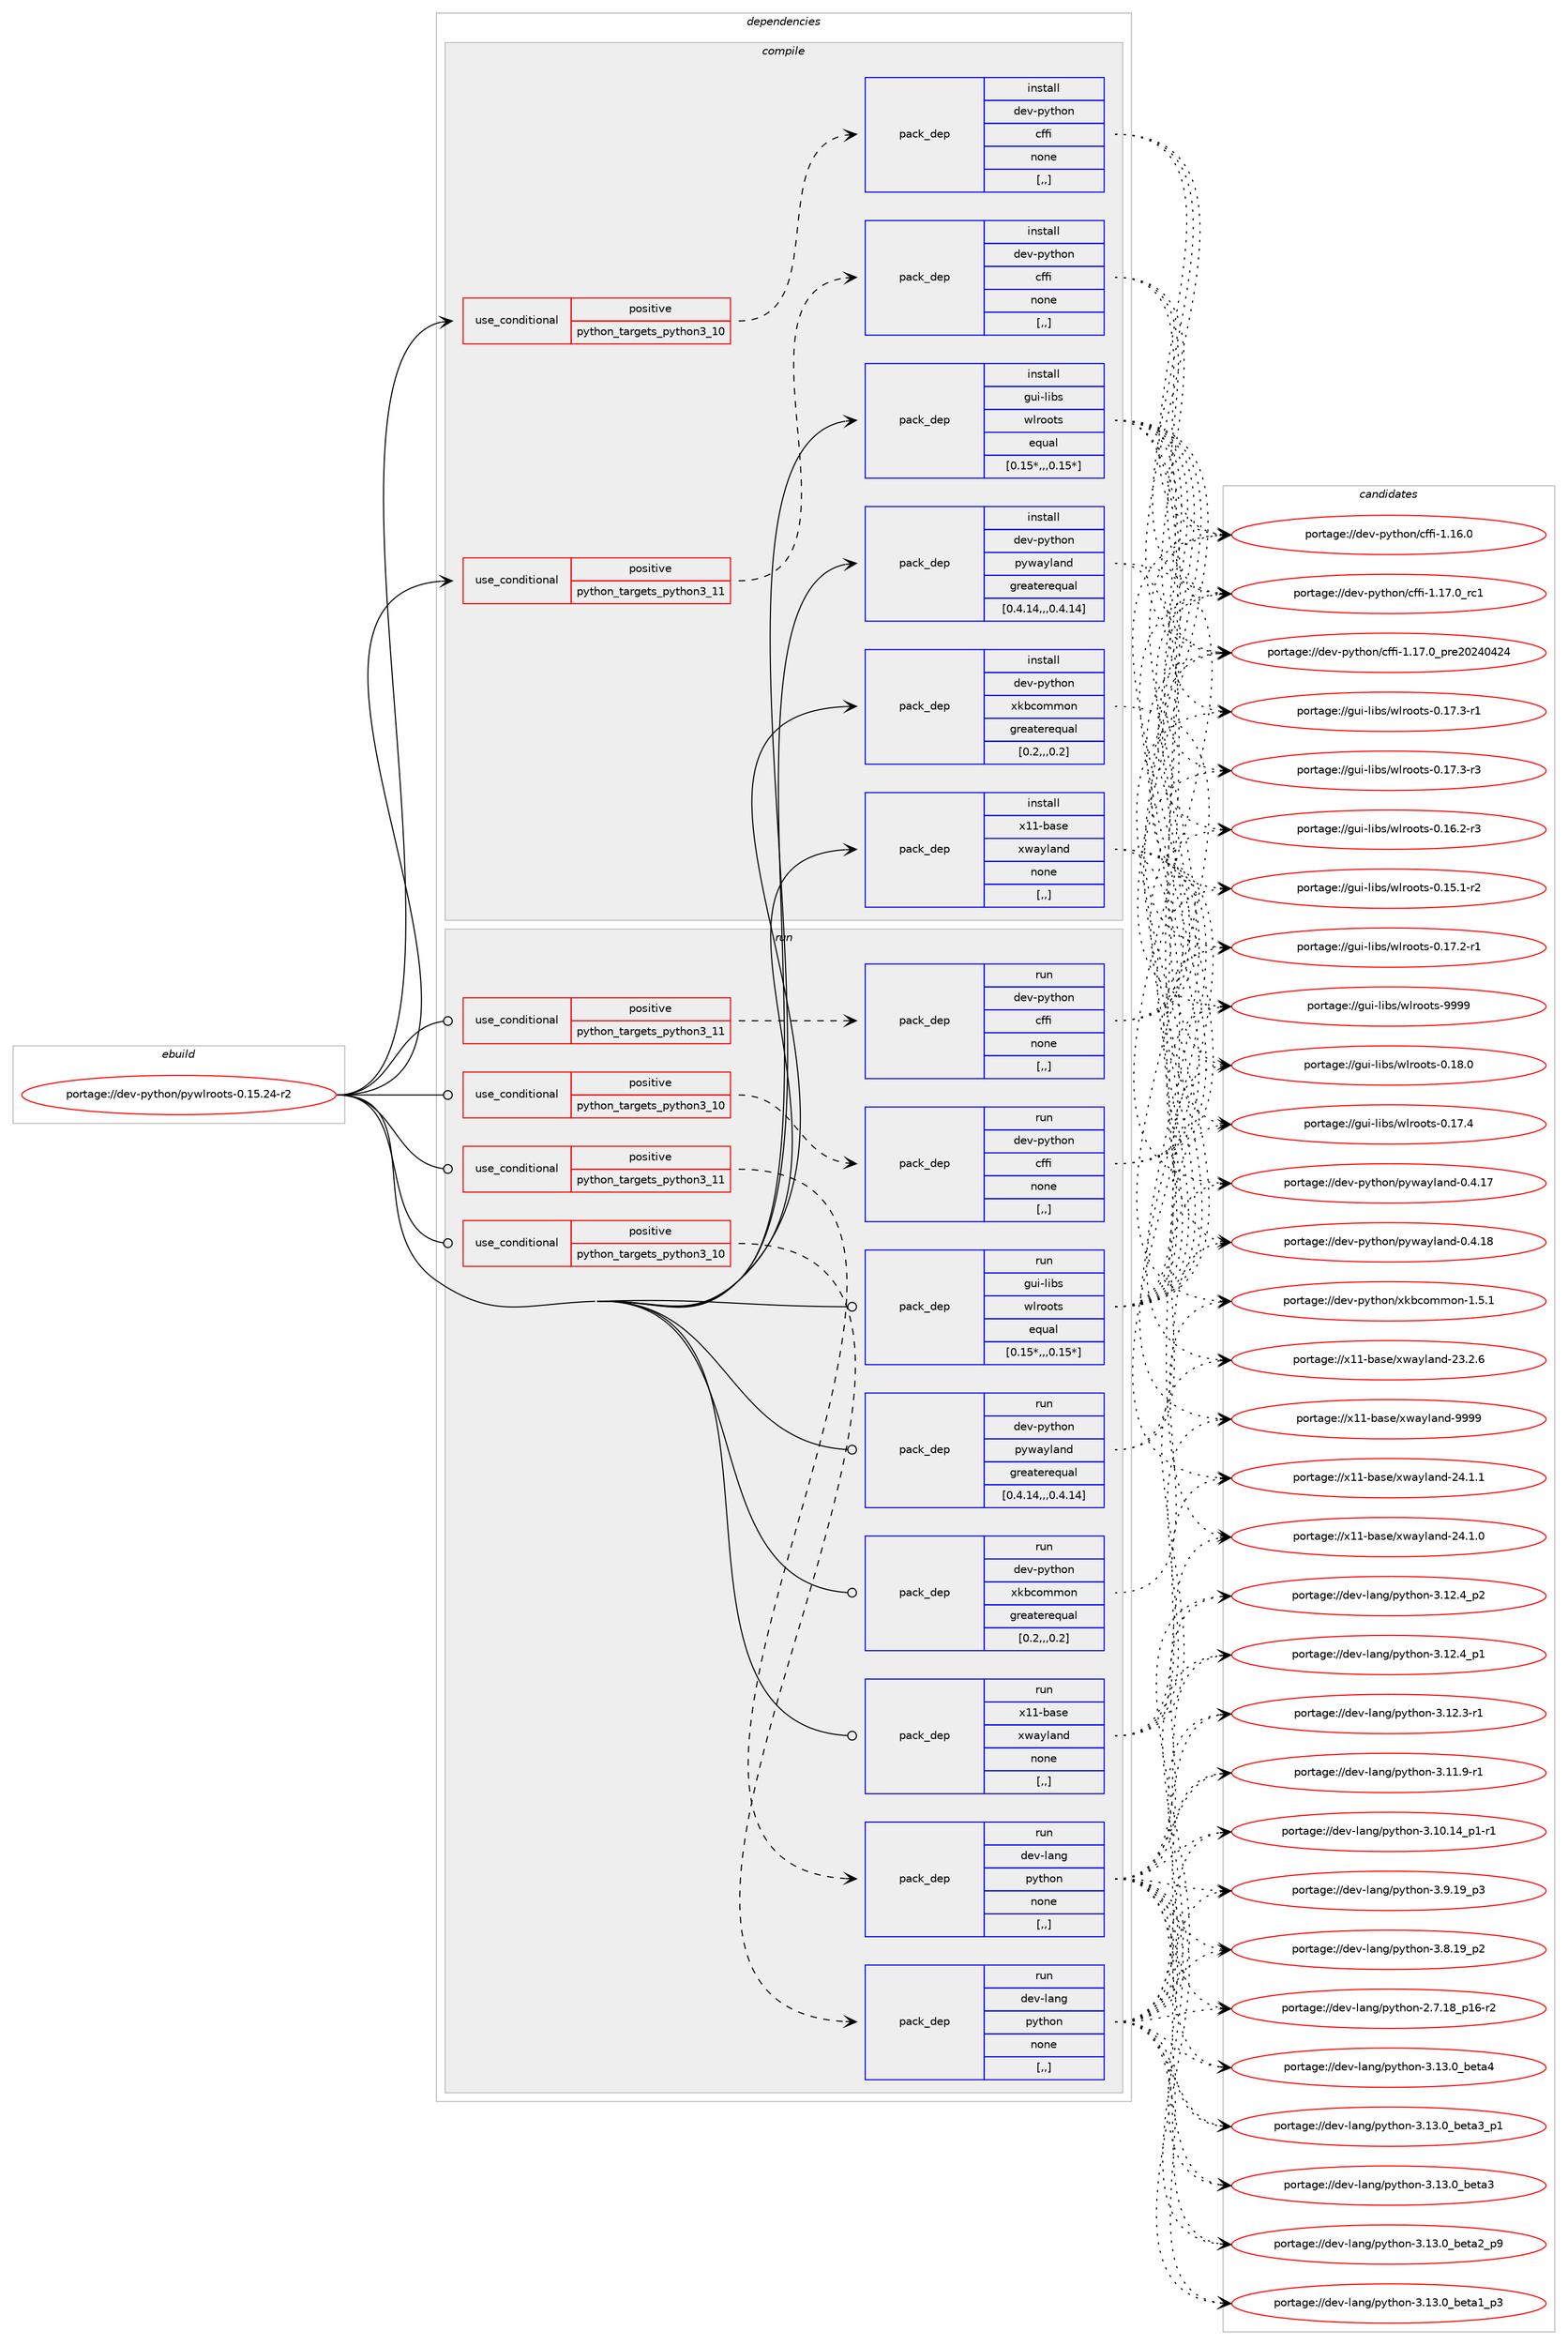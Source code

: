 digraph prolog {

# *************
# Graph options
# *************

newrank=true;
concentrate=true;
compound=true;
graph [rankdir=LR,fontname=Helvetica,fontsize=10,ranksep=1.5];#, ranksep=2.5, nodesep=0.2];
edge  [arrowhead=vee];
node  [fontname=Helvetica,fontsize=10];

# **********
# The ebuild
# **********

subgraph cluster_leftcol {
color=gray;
label=<<i>ebuild</i>>;
id [label="portage://dev-python/pywlroots-0.15.24-r2", color=red, width=4, href="../dev-python/pywlroots-0.15.24-r2.svg"];
}

# ****************
# The dependencies
# ****************

subgraph cluster_midcol {
color=gray;
label=<<i>dependencies</i>>;
subgraph cluster_compile {
fillcolor="#eeeeee";
style=filled;
label=<<i>compile</i>>;
subgraph cond38693 {
dependency161202 [label=<<TABLE BORDER="0" CELLBORDER="1" CELLSPACING="0" CELLPADDING="4"><TR><TD ROWSPAN="3" CELLPADDING="10">use_conditional</TD></TR><TR><TD>positive</TD></TR><TR><TD>python_targets_python3_10</TD></TR></TABLE>>, shape=none, color=red];
subgraph pack121237 {
dependency161203 [label=<<TABLE BORDER="0" CELLBORDER="1" CELLSPACING="0" CELLPADDING="4" WIDTH="220"><TR><TD ROWSPAN="6" CELLPADDING="30">pack_dep</TD></TR><TR><TD WIDTH="110">install</TD></TR><TR><TD>dev-python</TD></TR><TR><TD>cffi</TD></TR><TR><TD>none</TD></TR><TR><TD>[,,]</TD></TR></TABLE>>, shape=none, color=blue];
}
dependency161202:e -> dependency161203:w [weight=20,style="dashed",arrowhead="vee"];
}
id:e -> dependency161202:w [weight=20,style="solid",arrowhead="vee"];
subgraph cond38694 {
dependency161204 [label=<<TABLE BORDER="0" CELLBORDER="1" CELLSPACING="0" CELLPADDING="4"><TR><TD ROWSPAN="3" CELLPADDING="10">use_conditional</TD></TR><TR><TD>positive</TD></TR><TR><TD>python_targets_python3_11</TD></TR></TABLE>>, shape=none, color=red];
subgraph pack121238 {
dependency161205 [label=<<TABLE BORDER="0" CELLBORDER="1" CELLSPACING="0" CELLPADDING="4" WIDTH="220"><TR><TD ROWSPAN="6" CELLPADDING="30">pack_dep</TD></TR><TR><TD WIDTH="110">install</TD></TR><TR><TD>dev-python</TD></TR><TR><TD>cffi</TD></TR><TR><TD>none</TD></TR><TR><TD>[,,]</TD></TR></TABLE>>, shape=none, color=blue];
}
dependency161204:e -> dependency161205:w [weight=20,style="dashed",arrowhead="vee"];
}
id:e -> dependency161204:w [weight=20,style="solid",arrowhead="vee"];
subgraph pack121239 {
dependency161206 [label=<<TABLE BORDER="0" CELLBORDER="1" CELLSPACING="0" CELLPADDING="4" WIDTH="220"><TR><TD ROWSPAN="6" CELLPADDING="30">pack_dep</TD></TR><TR><TD WIDTH="110">install</TD></TR><TR><TD>dev-python</TD></TR><TR><TD>pywayland</TD></TR><TR><TD>greaterequal</TD></TR><TR><TD>[0.4.14,,,0.4.14]</TD></TR></TABLE>>, shape=none, color=blue];
}
id:e -> dependency161206:w [weight=20,style="solid",arrowhead="vee"];
subgraph pack121240 {
dependency161207 [label=<<TABLE BORDER="0" CELLBORDER="1" CELLSPACING="0" CELLPADDING="4" WIDTH="220"><TR><TD ROWSPAN="6" CELLPADDING="30">pack_dep</TD></TR><TR><TD WIDTH="110">install</TD></TR><TR><TD>dev-python</TD></TR><TR><TD>xkbcommon</TD></TR><TR><TD>greaterequal</TD></TR><TR><TD>[0.2,,,0.2]</TD></TR></TABLE>>, shape=none, color=blue];
}
id:e -> dependency161207:w [weight=20,style="solid",arrowhead="vee"];
subgraph pack121241 {
dependency161208 [label=<<TABLE BORDER="0" CELLBORDER="1" CELLSPACING="0" CELLPADDING="4" WIDTH="220"><TR><TD ROWSPAN="6" CELLPADDING="30">pack_dep</TD></TR><TR><TD WIDTH="110">install</TD></TR><TR><TD>gui-libs</TD></TR><TR><TD>wlroots</TD></TR><TR><TD>equal</TD></TR><TR><TD>[0.15*,,,0.15*]</TD></TR></TABLE>>, shape=none, color=blue];
}
id:e -> dependency161208:w [weight=20,style="solid",arrowhead="vee"];
subgraph pack121242 {
dependency161209 [label=<<TABLE BORDER="0" CELLBORDER="1" CELLSPACING="0" CELLPADDING="4" WIDTH="220"><TR><TD ROWSPAN="6" CELLPADDING="30">pack_dep</TD></TR><TR><TD WIDTH="110">install</TD></TR><TR><TD>x11-base</TD></TR><TR><TD>xwayland</TD></TR><TR><TD>none</TD></TR><TR><TD>[,,]</TD></TR></TABLE>>, shape=none, color=blue];
}
id:e -> dependency161209:w [weight=20,style="solid",arrowhead="vee"];
}
subgraph cluster_compileandrun {
fillcolor="#eeeeee";
style=filled;
label=<<i>compile and run</i>>;
}
subgraph cluster_run {
fillcolor="#eeeeee";
style=filled;
label=<<i>run</i>>;
subgraph cond38695 {
dependency161210 [label=<<TABLE BORDER="0" CELLBORDER="1" CELLSPACING="0" CELLPADDING="4"><TR><TD ROWSPAN="3" CELLPADDING="10">use_conditional</TD></TR><TR><TD>positive</TD></TR><TR><TD>python_targets_python3_10</TD></TR></TABLE>>, shape=none, color=red];
subgraph pack121243 {
dependency161211 [label=<<TABLE BORDER="0" CELLBORDER="1" CELLSPACING="0" CELLPADDING="4" WIDTH="220"><TR><TD ROWSPAN="6" CELLPADDING="30">pack_dep</TD></TR><TR><TD WIDTH="110">run</TD></TR><TR><TD>dev-lang</TD></TR><TR><TD>python</TD></TR><TR><TD>none</TD></TR><TR><TD>[,,]</TD></TR></TABLE>>, shape=none, color=blue];
}
dependency161210:e -> dependency161211:w [weight=20,style="dashed",arrowhead="vee"];
}
id:e -> dependency161210:w [weight=20,style="solid",arrowhead="odot"];
subgraph cond38696 {
dependency161212 [label=<<TABLE BORDER="0" CELLBORDER="1" CELLSPACING="0" CELLPADDING="4"><TR><TD ROWSPAN="3" CELLPADDING="10">use_conditional</TD></TR><TR><TD>positive</TD></TR><TR><TD>python_targets_python3_10</TD></TR></TABLE>>, shape=none, color=red];
subgraph pack121244 {
dependency161213 [label=<<TABLE BORDER="0" CELLBORDER="1" CELLSPACING="0" CELLPADDING="4" WIDTH="220"><TR><TD ROWSPAN="6" CELLPADDING="30">pack_dep</TD></TR><TR><TD WIDTH="110">run</TD></TR><TR><TD>dev-python</TD></TR><TR><TD>cffi</TD></TR><TR><TD>none</TD></TR><TR><TD>[,,]</TD></TR></TABLE>>, shape=none, color=blue];
}
dependency161212:e -> dependency161213:w [weight=20,style="dashed",arrowhead="vee"];
}
id:e -> dependency161212:w [weight=20,style="solid",arrowhead="odot"];
subgraph cond38697 {
dependency161214 [label=<<TABLE BORDER="0" CELLBORDER="1" CELLSPACING="0" CELLPADDING="4"><TR><TD ROWSPAN="3" CELLPADDING="10">use_conditional</TD></TR><TR><TD>positive</TD></TR><TR><TD>python_targets_python3_11</TD></TR></TABLE>>, shape=none, color=red];
subgraph pack121245 {
dependency161215 [label=<<TABLE BORDER="0" CELLBORDER="1" CELLSPACING="0" CELLPADDING="4" WIDTH="220"><TR><TD ROWSPAN="6" CELLPADDING="30">pack_dep</TD></TR><TR><TD WIDTH="110">run</TD></TR><TR><TD>dev-lang</TD></TR><TR><TD>python</TD></TR><TR><TD>none</TD></TR><TR><TD>[,,]</TD></TR></TABLE>>, shape=none, color=blue];
}
dependency161214:e -> dependency161215:w [weight=20,style="dashed",arrowhead="vee"];
}
id:e -> dependency161214:w [weight=20,style="solid",arrowhead="odot"];
subgraph cond38698 {
dependency161216 [label=<<TABLE BORDER="0" CELLBORDER="1" CELLSPACING="0" CELLPADDING="4"><TR><TD ROWSPAN="3" CELLPADDING="10">use_conditional</TD></TR><TR><TD>positive</TD></TR><TR><TD>python_targets_python3_11</TD></TR></TABLE>>, shape=none, color=red];
subgraph pack121246 {
dependency161217 [label=<<TABLE BORDER="0" CELLBORDER="1" CELLSPACING="0" CELLPADDING="4" WIDTH="220"><TR><TD ROWSPAN="6" CELLPADDING="30">pack_dep</TD></TR><TR><TD WIDTH="110">run</TD></TR><TR><TD>dev-python</TD></TR><TR><TD>cffi</TD></TR><TR><TD>none</TD></TR><TR><TD>[,,]</TD></TR></TABLE>>, shape=none, color=blue];
}
dependency161216:e -> dependency161217:w [weight=20,style="dashed",arrowhead="vee"];
}
id:e -> dependency161216:w [weight=20,style="solid",arrowhead="odot"];
subgraph pack121247 {
dependency161218 [label=<<TABLE BORDER="0" CELLBORDER="1" CELLSPACING="0" CELLPADDING="4" WIDTH="220"><TR><TD ROWSPAN="6" CELLPADDING="30">pack_dep</TD></TR><TR><TD WIDTH="110">run</TD></TR><TR><TD>dev-python</TD></TR><TR><TD>pywayland</TD></TR><TR><TD>greaterequal</TD></TR><TR><TD>[0.4.14,,,0.4.14]</TD></TR></TABLE>>, shape=none, color=blue];
}
id:e -> dependency161218:w [weight=20,style="solid",arrowhead="odot"];
subgraph pack121248 {
dependency161219 [label=<<TABLE BORDER="0" CELLBORDER="1" CELLSPACING="0" CELLPADDING="4" WIDTH="220"><TR><TD ROWSPAN="6" CELLPADDING="30">pack_dep</TD></TR><TR><TD WIDTH="110">run</TD></TR><TR><TD>dev-python</TD></TR><TR><TD>xkbcommon</TD></TR><TR><TD>greaterequal</TD></TR><TR><TD>[0.2,,,0.2]</TD></TR></TABLE>>, shape=none, color=blue];
}
id:e -> dependency161219:w [weight=20,style="solid",arrowhead="odot"];
subgraph pack121249 {
dependency161220 [label=<<TABLE BORDER="0" CELLBORDER="1" CELLSPACING="0" CELLPADDING="4" WIDTH="220"><TR><TD ROWSPAN="6" CELLPADDING="30">pack_dep</TD></TR><TR><TD WIDTH="110">run</TD></TR><TR><TD>gui-libs</TD></TR><TR><TD>wlroots</TD></TR><TR><TD>equal</TD></TR><TR><TD>[0.15*,,,0.15*]</TD></TR></TABLE>>, shape=none, color=blue];
}
id:e -> dependency161220:w [weight=20,style="solid",arrowhead="odot"];
subgraph pack121250 {
dependency161221 [label=<<TABLE BORDER="0" CELLBORDER="1" CELLSPACING="0" CELLPADDING="4" WIDTH="220"><TR><TD ROWSPAN="6" CELLPADDING="30">pack_dep</TD></TR><TR><TD WIDTH="110">run</TD></TR><TR><TD>x11-base</TD></TR><TR><TD>xwayland</TD></TR><TR><TD>none</TD></TR><TR><TD>[,,]</TD></TR></TABLE>>, shape=none, color=blue];
}
id:e -> dependency161221:w [weight=20,style="solid",arrowhead="odot"];
}
}

# **************
# The candidates
# **************

subgraph cluster_choices {
rank=same;
color=gray;
label=<<i>candidates</i>>;

subgraph choice121237 {
color=black;
nodesep=1;
choice10010111845112121116104111110479910210210545494649554648951149949 [label="portage://dev-python/cffi-1.17.0_rc1", color=red, width=4,href="../dev-python/cffi-1.17.0_rc1.svg"];
choice10010111845112121116104111110479910210210545494649554648951121141015048505248525052 [label="portage://dev-python/cffi-1.17.0_pre20240424", color=red, width=4,href="../dev-python/cffi-1.17.0_pre20240424.svg"];
choice10010111845112121116104111110479910210210545494649544648 [label="portage://dev-python/cffi-1.16.0", color=red, width=4,href="../dev-python/cffi-1.16.0.svg"];
dependency161203:e -> choice10010111845112121116104111110479910210210545494649554648951149949:w [style=dotted,weight="100"];
dependency161203:e -> choice10010111845112121116104111110479910210210545494649554648951121141015048505248525052:w [style=dotted,weight="100"];
dependency161203:e -> choice10010111845112121116104111110479910210210545494649544648:w [style=dotted,weight="100"];
}
subgraph choice121238 {
color=black;
nodesep=1;
choice10010111845112121116104111110479910210210545494649554648951149949 [label="portage://dev-python/cffi-1.17.0_rc1", color=red, width=4,href="../dev-python/cffi-1.17.0_rc1.svg"];
choice10010111845112121116104111110479910210210545494649554648951121141015048505248525052 [label="portage://dev-python/cffi-1.17.0_pre20240424", color=red, width=4,href="../dev-python/cffi-1.17.0_pre20240424.svg"];
choice10010111845112121116104111110479910210210545494649544648 [label="portage://dev-python/cffi-1.16.0", color=red, width=4,href="../dev-python/cffi-1.16.0.svg"];
dependency161205:e -> choice10010111845112121116104111110479910210210545494649554648951149949:w [style=dotted,weight="100"];
dependency161205:e -> choice10010111845112121116104111110479910210210545494649554648951121141015048505248525052:w [style=dotted,weight="100"];
dependency161205:e -> choice10010111845112121116104111110479910210210545494649544648:w [style=dotted,weight="100"];
}
subgraph choice121239 {
color=black;
nodesep=1;
choice1001011184511212111610411111047112121119971211089711010045484652464956 [label="portage://dev-python/pywayland-0.4.18", color=red, width=4,href="../dev-python/pywayland-0.4.18.svg"];
choice1001011184511212111610411111047112121119971211089711010045484652464955 [label="portage://dev-python/pywayland-0.4.17", color=red, width=4,href="../dev-python/pywayland-0.4.17.svg"];
dependency161206:e -> choice1001011184511212111610411111047112121119971211089711010045484652464956:w [style=dotted,weight="100"];
dependency161206:e -> choice1001011184511212111610411111047112121119971211089711010045484652464955:w [style=dotted,weight="100"];
}
subgraph choice121240 {
color=black;
nodesep=1;
choice10010111845112121116104111110471201079899111109109111110454946534649 [label="portage://dev-python/xkbcommon-1.5.1", color=red, width=4,href="../dev-python/xkbcommon-1.5.1.svg"];
dependency161207:e -> choice10010111845112121116104111110471201079899111109109111110454946534649:w [style=dotted,weight="100"];
}
subgraph choice121241 {
color=black;
nodesep=1;
choice1031171054510810598115471191081141111111161154557575757 [label="portage://gui-libs/wlroots-9999", color=red, width=4,href="../gui-libs/wlroots-9999.svg"];
choice10311710545108105981154711910811411111111611545484649564648 [label="portage://gui-libs/wlroots-0.18.0", color=red, width=4,href="../gui-libs/wlroots-0.18.0.svg"];
choice10311710545108105981154711910811411111111611545484649554652 [label="portage://gui-libs/wlroots-0.17.4", color=red, width=4,href="../gui-libs/wlroots-0.17.4.svg"];
choice103117105451081059811547119108114111111116115454846495546514511451 [label="portage://gui-libs/wlroots-0.17.3-r3", color=red, width=4,href="../gui-libs/wlroots-0.17.3-r3.svg"];
choice103117105451081059811547119108114111111116115454846495546514511449 [label="portage://gui-libs/wlroots-0.17.3-r1", color=red, width=4,href="../gui-libs/wlroots-0.17.3-r1.svg"];
choice103117105451081059811547119108114111111116115454846495546504511449 [label="portage://gui-libs/wlroots-0.17.2-r1", color=red, width=4,href="../gui-libs/wlroots-0.17.2-r1.svg"];
choice103117105451081059811547119108114111111116115454846495446504511451 [label="portage://gui-libs/wlroots-0.16.2-r3", color=red, width=4,href="../gui-libs/wlroots-0.16.2-r3.svg"];
choice103117105451081059811547119108114111111116115454846495346494511450 [label="portage://gui-libs/wlroots-0.15.1-r2", color=red, width=4,href="../gui-libs/wlroots-0.15.1-r2.svg"];
dependency161208:e -> choice1031171054510810598115471191081141111111161154557575757:w [style=dotted,weight="100"];
dependency161208:e -> choice10311710545108105981154711910811411111111611545484649564648:w [style=dotted,weight="100"];
dependency161208:e -> choice10311710545108105981154711910811411111111611545484649554652:w [style=dotted,weight="100"];
dependency161208:e -> choice103117105451081059811547119108114111111116115454846495546514511451:w [style=dotted,weight="100"];
dependency161208:e -> choice103117105451081059811547119108114111111116115454846495546514511449:w [style=dotted,weight="100"];
dependency161208:e -> choice103117105451081059811547119108114111111116115454846495546504511449:w [style=dotted,weight="100"];
dependency161208:e -> choice103117105451081059811547119108114111111116115454846495446504511451:w [style=dotted,weight="100"];
dependency161208:e -> choice103117105451081059811547119108114111111116115454846495346494511450:w [style=dotted,weight="100"];
}
subgraph choice121242 {
color=black;
nodesep=1;
choice12049494598971151014712011997121108971101004557575757 [label="portage://x11-base/xwayland-9999", color=red, width=4,href="../x11-base/xwayland-9999.svg"];
choice120494945989711510147120119971211089711010045505246494649 [label="portage://x11-base/xwayland-24.1.1", color=red, width=4,href="../x11-base/xwayland-24.1.1.svg"];
choice120494945989711510147120119971211089711010045505246494648 [label="portage://x11-base/xwayland-24.1.0", color=red, width=4,href="../x11-base/xwayland-24.1.0.svg"];
choice120494945989711510147120119971211089711010045505146504654 [label="portage://x11-base/xwayland-23.2.6", color=red, width=4,href="../x11-base/xwayland-23.2.6.svg"];
dependency161209:e -> choice12049494598971151014712011997121108971101004557575757:w [style=dotted,weight="100"];
dependency161209:e -> choice120494945989711510147120119971211089711010045505246494649:w [style=dotted,weight="100"];
dependency161209:e -> choice120494945989711510147120119971211089711010045505246494648:w [style=dotted,weight="100"];
dependency161209:e -> choice120494945989711510147120119971211089711010045505146504654:w [style=dotted,weight="100"];
}
subgraph choice121243 {
color=black;
nodesep=1;
choice1001011184510897110103471121211161041111104551464951464895981011169752 [label="portage://dev-lang/python-3.13.0_beta4", color=red, width=4,href="../dev-lang/python-3.13.0_beta4.svg"];
choice10010111845108971101034711212111610411111045514649514648959810111697519511249 [label="portage://dev-lang/python-3.13.0_beta3_p1", color=red, width=4,href="../dev-lang/python-3.13.0_beta3_p1.svg"];
choice1001011184510897110103471121211161041111104551464951464895981011169751 [label="portage://dev-lang/python-3.13.0_beta3", color=red, width=4,href="../dev-lang/python-3.13.0_beta3.svg"];
choice10010111845108971101034711212111610411111045514649514648959810111697509511257 [label="portage://dev-lang/python-3.13.0_beta2_p9", color=red, width=4,href="../dev-lang/python-3.13.0_beta2_p9.svg"];
choice10010111845108971101034711212111610411111045514649514648959810111697499511251 [label="portage://dev-lang/python-3.13.0_beta1_p3", color=red, width=4,href="../dev-lang/python-3.13.0_beta1_p3.svg"];
choice100101118451089711010347112121116104111110455146495046529511250 [label="portage://dev-lang/python-3.12.4_p2", color=red, width=4,href="../dev-lang/python-3.12.4_p2.svg"];
choice100101118451089711010347112121116104111110455146495046529511249 [label="portage://dev-lang/python-3.12.4_p1", color=red, width=4,href="../dev-lang/python-3.12.4_p1.svg"];
choice100101118451089711010347112121116104111110455146495046514511449 [label="portage://dev-lang/python-3.12.3-r1", color=red, width=4,href="../dev-lang/python-3.12.3-r1.svg"];
choice100101118451089711010347112121116104111110455146494946574511449 [label="portage://dev-lang/python-3.11.9-r1", color=red, width=4,href="../dev-lang/python-3.11.9-r1.svg"];
choice100101118451089711010347112121116104111110455146494846495295112494511449 [label="portage://dev-lang/python-3.10.14_p1-r1", color=red, width=4,href="../dev-lang/python-3.10.14_p1-r1.svg"];
choice100101118451089711010347112121116104111110455146574649579511251 [label="portage://dev-lang/python-3.9.19_p3", color=red, width=4,href="../dev-lang/python-3.9.19_p3.svg"];
choice100101118451089711010347112121116104111110455146564649579511250 [label="portage://dev-lang/python-3.8.19_p2", color=red, width=4,href="../dev-lang/python-3.8.19_p2.svg"];
choice100101118451089711010347112121116104111110455046554649569511249544511450 [label="portage://dev-lang/python-2.7.18_p16-r2", color=red, width=4,href="../dev-lang/python-2.7.18_p16-r2.svg"];
dependency161211:e -> choice1001011184510897110103471121211161041111104551464951464895981011169752:w [style=dotted,weight="100"];
dependency161211:e -> choice10010111845108971101034711212111610411111045514649514648959810111697519511249:w [style=dotted,weight="100"];
dependency161211:e -> choice1001011184510897110103471121211161041111104551464951464895981011169751:w [style=dotted,weight="100"];
dependency161211:e -> choice10010111845108971101034711212111610411111045514649514648959810111697509511257:w [style=dotted,weight="100"];
dependency161211:e -> choice10010111845108971101034711212111610411111045514649514648959810111697499511251:w [style=dotted,weight="100"];
dependency161211:e -> choice100101118451089711010347112121116104111110455146495046529511250:w [style=dotted,weight="100"];
dependency161211:e -> choice100101118451089711010347112121116104111110455146495046529511249:w [style=dotted,weight="100"];
dependency161211:e -> choice100101118451089711010347112121116104111110455146495046514511449:w [style=dotted,weight="100"];
dependency161211:e -> choice100101118451089711010347112121116104111110455146494946574511449:w [style=dotted,weight="100"];
dependency161211:e -> choice100101118451089711010347112121116104111110455146494846495295112494511449:w [style=dotted,weight="100"];
dependency161211:e -> choice100101118451089711010347112121116104111110455146574649579511251:w [style=dotted,weight="100"];
dependency161211:e -> choice100101118451089711010347112121116104111110455146564649579511250:w [style=dotted,weight="100"];
dependency161211:e -> choice100101118451089711010347112121116104111110455046554649569511249544511450:w [style=dotted,weight="100"];
}
subgraph choice121244 {
color=black;
nodesep=1;
choice10010111845112121116104111110479910210210545494649554648951149949 [label="portage://dev-python/cffi-1.17.0_rc1", color=red, width=4,href="../dev-python/cffi-1.17.0_rc1.svg"];
choice10010111845112121116104111110479910210210545494649554648951121141015048505248525052 [label="portage://dev-python/cffi-1.17.0_pre20240424", color=red, width=4,href="../dev-python/cffi-1.17.0_pre20240424.svg"];
choice10010111845112121116104111110479910210210545494649544648 [label="portage://dev-python/cffi-1.16.0", color=red, width=4,href="../dev-python/cffi-1.16.0.svg"];
dependency161213:e -> choice10010111845112121116104111110479910210210545494649554648951149949:w [style=dotted,weight="100"];
dependency161213:e -> choice10010111845112121116104111110479910210210545494649554648951121141015048505248525052:w [style=dotted,weight="100"];
dependency161213:e -> choice10010111845112121116104111110479910210210545494649544648:w [style=dotted,weight="100"];
}
subgraph choice121245 {
color=black;
nodesep=1;
choice1001011184510897110103471121211161041111104551464951464895981011169752 [label="portage://dev-lang/python-3.13.0_beta4", color=red, width=4,href="../dev-lang/python-3.13.0_beta4.svg"];
choice10010111845108971101034711212111610411111045514649514648959810111697519511249 [label="portage://dev-lang/python-3.13.0_beta3_p1", color=red, width=4,href="../dev-lang/python-3.13.0_beta3_p1.svg"];
choice1001011184510897110103471121211161041111104551464951464895981011169751 [label="portage://dev-lang/python-3.13.0_beta3", color=red, width=4,href="../dev-lang/python-3.13.0_beta3.svg"];
choice10010111845108971101034711212111610411111045514649514648959810111697509511257 [label="portage://dev-lang/python-3.13.0_beta2_p9", color=red, width=4,href="../dev-lang/python-3.13.0_beta2_p9.svg"];
choice10010111845108971101034711212111610411111045514649514648959810111697499511251 [label="portage://dev-lang/python-3.13.0_beta1_p3", color=red, width=4,href="../dev-lang/python-3.13.0_beta1_p3.svg"];
choice100101118451089711010347112121116104111110455146495046529511250 [label="portage://dev-lang/python-3.12.4_p2", color=red, width=4,href="../dev-lang/python-3.12.4_p2.svg"];
choice100101118451089711010347112121116104111110455146495046529511249 [label="portage://dev-lang/python-3.12.4_p1", color=red, width=4,href="../dev-lang/python-3.12.4_p1.svg"];
choice100101118451089711010347112121116104111110455146495046514511449 [label="portage://dev-lang/python-3.12.3-r1", color=red, width=4,href="../dev-lang/python-3.12.3-r1.svg"];
choice100101118451089711010347112121116104111110455146494946574511449 [label="portage://dev-lang/python-3.11.9-r1", color=red, width=4,href="../dev-lang/python-3.11.9-r1.svg"];
choice100101118451089711010347112121116104111110455146494846495295112494511449 [label="portage://dev-lang/python-3.10.14_p1-r1", color=red, width=4,href="../dev-lang/python-3.10.14_p1-r1.svg"];
choice100101118451089711010347112121116104111110455146574649579511251 [label="portage://dev-lang/python-3.9.19_p3", color=red, width=4,href="../dev-lang/python-3.9.19_p3.svg"];
choice100101118451089711010347112121116104111110455146564649579511250 [label="portage://dev-lang/python-3.8.19_p2", color=red, width=4,href="../dev-lang/python-3.8.19_p2.svg"];
choice100101118451089711010347112121116104111110455046554649569511249544511450 [label="portage://dev-lang/python-2.7.18_p16-r2", color=red, width=4,href="../dev-lang/python-2.7.18_p16-r2.svg"];
dependency161215:e -> choice1001011184510897110103471121211161041111104551464951464895981011169752:w [style=dotted,weight="100"];
dependency161215:e -> choice10010111845108971101034711212111610411111045514649514648959810111697519511249:w [style=dotted,weight="100"];
dependency161215:e -> choice1001011184510897110103471121211161041111104551464951464895981011169751:w [style=dotted,weight="100"];
dependency161215:e -> choice10010111845108971101034711212111610411111045514649514648959810111697509511257:w [style=dotted,weight="100"];
dependency161215:e -> choice10010111845108971101034711212111610411111045514649514648959810111697499511251:w [style=dotted,weight="100"];
dependency161215:e -> choice100101118451089711010347112121116104111110455146495046529511250:w [style=dotted,weight="100"];
dependency161215:e -> choice100101118451089711010347112121116104111110455146495046529511249:w [style=dotted,weight="100"];
dependency161215:e -> choice100101118451089711010347112121116104111110455146495046514511449:w [style=dotted,weight="100"];
dependency161215:e -> choice100101118451089711010347112121116104111110455146494946574511449:w [style=dotted,weight="100"];
dependency161215:e -> choice100101118451089711010347112121116104111110455146494846495295112494511449:w [style=dotted,weight="100"];
dependency161215:e -> choice100101118451089711010347112121116104111110455146574649579511251:w [style=dotted,weight="100"];
dependency161215:e -> choice100101118451089711010347112121116104111110455146564649579511250:w [style=dotted,weight="100"];
dependency161215:e -> choice100101118451089711010347112121116104111110455046554649569511249544511450:w [style=dotted,weight="100"];
}
subgraph choice121246 {
color=black;
nodesep=1;
choice10010111845112121116104111110479910210210545494649554648951149949 [label="portage://dev-python/cffi-1.17.0_rc1", color=red, width=4,href="../dev-python/cffi-1.17.0_rc1.svg"];
choice10010111845112121116104111110479910210210545494649554648951121141015048505248525052 [label="portage://dev-python/cffi-1.17.0_pre20240424", color=red, width=4,href="../dev-python/cffi-1.17.0_pre20240424.svg"];
choice10010111845112121116104111110479910210210545494649544648 [label="portage://dev-python/cffi-1.16.0", color=red, width=4,href="../dev-python/cffi-1.16.0.svg"];
dependency161217:e -> choice10010111845112121116104111110479910210210545494649554648951149949:w [style=dotted,weight="100"];
dependency161217:e -> choice10010111845112121116104111110479910210210545494649554648951121141015048505248525052:w [style=dotted,weight="100"];
dependency161217:e -> choice10010111845112121116104111110479910210210545494649544648:w [style=dotted,weight="100"];
}
subgraph choice121247 {
color=black;
nodesep=1;
choice1001011184511212111610411111047112121119971211089711010045484652464956 [label="portage://dev-python/pywayland-0.4.18", color=red, width=4,href="../dev-python/pywayland-0.4.18.svg"];
choice1001011184511212111610411111047112121119971211089711010045484652464955 [label="portage://dev-python/pywayland-0.4.17", color=red, width=4,href="../dev-python/pywayland-0.4.17.svg"];
dependency161218:e -> choice1001011184511212111610411111047112121119971211089711010045484652464956:w [style=dotted,weight="100"];
dependency161218:e -> choice1001011184511212111610411111047112121119971211089711010045484652464955:w [style=dotted,weight="100"];
}
subgraph choice121248 {
color=black;
nodesep=1;
choice10010111845112121116104111110471201079899111109109111110454946534649 [label="portage://dev-python/xkbcommon-1.5.1", color=red, width=4,href="../dev-python/xkbcommon-1.5.1.svg"];
dependency161219:e -> choice10010111845112121116104111110471201079899111109109111110454946534649:w [style=dotted,weight="100"];
}
subgraph choice121249 {
color=black;
nodesep=1;
choice1031171054510810598115471191081141111111161154557575757 [label="portage://gui-libs/wlroots-9999", color=red, width=4,href="../gui-libs/wlroots-9999.svg"];
choice10311710545108105981154711910811411111111611545484649564648 [label="portage://gui-libs/wlroots-0.18.0", color=red, width=4,href="../gui-libs/wlroots-0.18.0.svg"];
choice10311710545108105981154711910811411111111611545484649554652 [label="portage://gui-libs/wlroots-0.17.4", color=red, width=4,href="../gui-libs/wlroots-0.17.4.svg"];
choice103117105451081059811547119108114111111116115454846495546514511451 [label="portage://gui-libs/wlroots-0.17.3-r3", color=red, width=4,href="../gui-libs/wlroots-0.17.3-r3.svg"];
choice103117105451081059811547119108114111111116115454846495546514511449 [label="portage://gui-libs/wlroots-0.17.3-r1", color=red, width=4,href="../gui-libs/wlroots-0.17.3-r1.svg"];
choice103117105451081059811547119108114111111116115454846495546504511449 [label="portage://gui-libs/wlroots-0.17.2-r1", color=red, width=4,href="../gui-libs/wlroots-0.17.2-r1.svg"];
choice103117105451081059811547119108114111111116115454846495446504511451 [label="portage://gui-libs/wlroots-0.16.2-r3", color=red, width=4,href="../gui-libs/wlroots-0.16.2-r3.svg"];
choice103117105451081059811547119108114111111116115454846495346494511450 [label="portage://gui-libs/wlroots-0.15.1-r2", color=red, width=4,href="../gui-libs/wlroots-0.15.1-r2.svg"];
dependency161220:e -> choice1031171054510810598115471191081141111111161154557575757:w [style=dotted,weight="100"];
dependency161220:e -> choice10311710545108105981154711910811411111111611545484649564648:w [style=dotted,weight="100"];
dependency161220:e -> choice10311710545108105981154711910811411111111611545484649554652:w [style=dotted,weight="100"];
dependency161220:e -> choice103117105451081059811547119108114111111116115454846495546514511451:w [style=dotted,weight="100"];
dependency161220:e -> choice103117105451081059811547119108114111111116115454846495546514511449:w [style=dotted,weight="100"];
dependency161220:e -> choice103117105451081059811547119108114111111116115454846495546504511449:w [style=dotted,weight="100"];
dependency161220:e -> choice103117105451081059811547119108114111111116115454846495446504511451:w [style=dotted,weight="100"];
dependency161220:e -> choice103117105451081059811547119108114111111116115454846495346494511450:w [style=dotted,weight="100"];
}
subgraph choice121250 {
color=black;
nodesep=1;
choice12049494598971151014712011997121108971101004557575757 [label="portage://x11-base/xwayland-9999", color=red, width=4,href="../x11-base/xwayland-9999.svg"];
choice120494945989711510147120119971211089711010045505246494649 [label="portage://x11-base/xwayland-24.1.1", color=red, width=4,href="../x11-base/xwayland-24.1.1.svg"];
choice120494945989711510147120119971211089711010045505246494648 [label="portage://x11-base/xwayland-24.1.0", color=red, width=4,href="../x11-base/xwayland-24.1.0.svg"];
choice120494945989711510147120119971211089711010045505146504654 [label="portage://x11-base/xwayland-23.2.6", color=red, width=4,href="../x11-base/xwayland-23.2.6.svg"];
dependency161221:e -> choice12049494598971151014712011997121108971101004557575757:w [style=dotted,weight="100"];
dependency161221:e -> choice120494945989711510147120119971211089711010045505246494649:w [style=dotted,weight="100"];
dependency161221:e -> choice120494945989711510147120119971211089711010045505246494648:w [style=dotted,weight="100"];
dependency161221:e -> choice120494945989711510147120119971211089711010045505146504654:w [style=dotted,weight="100"];
}
}

}
